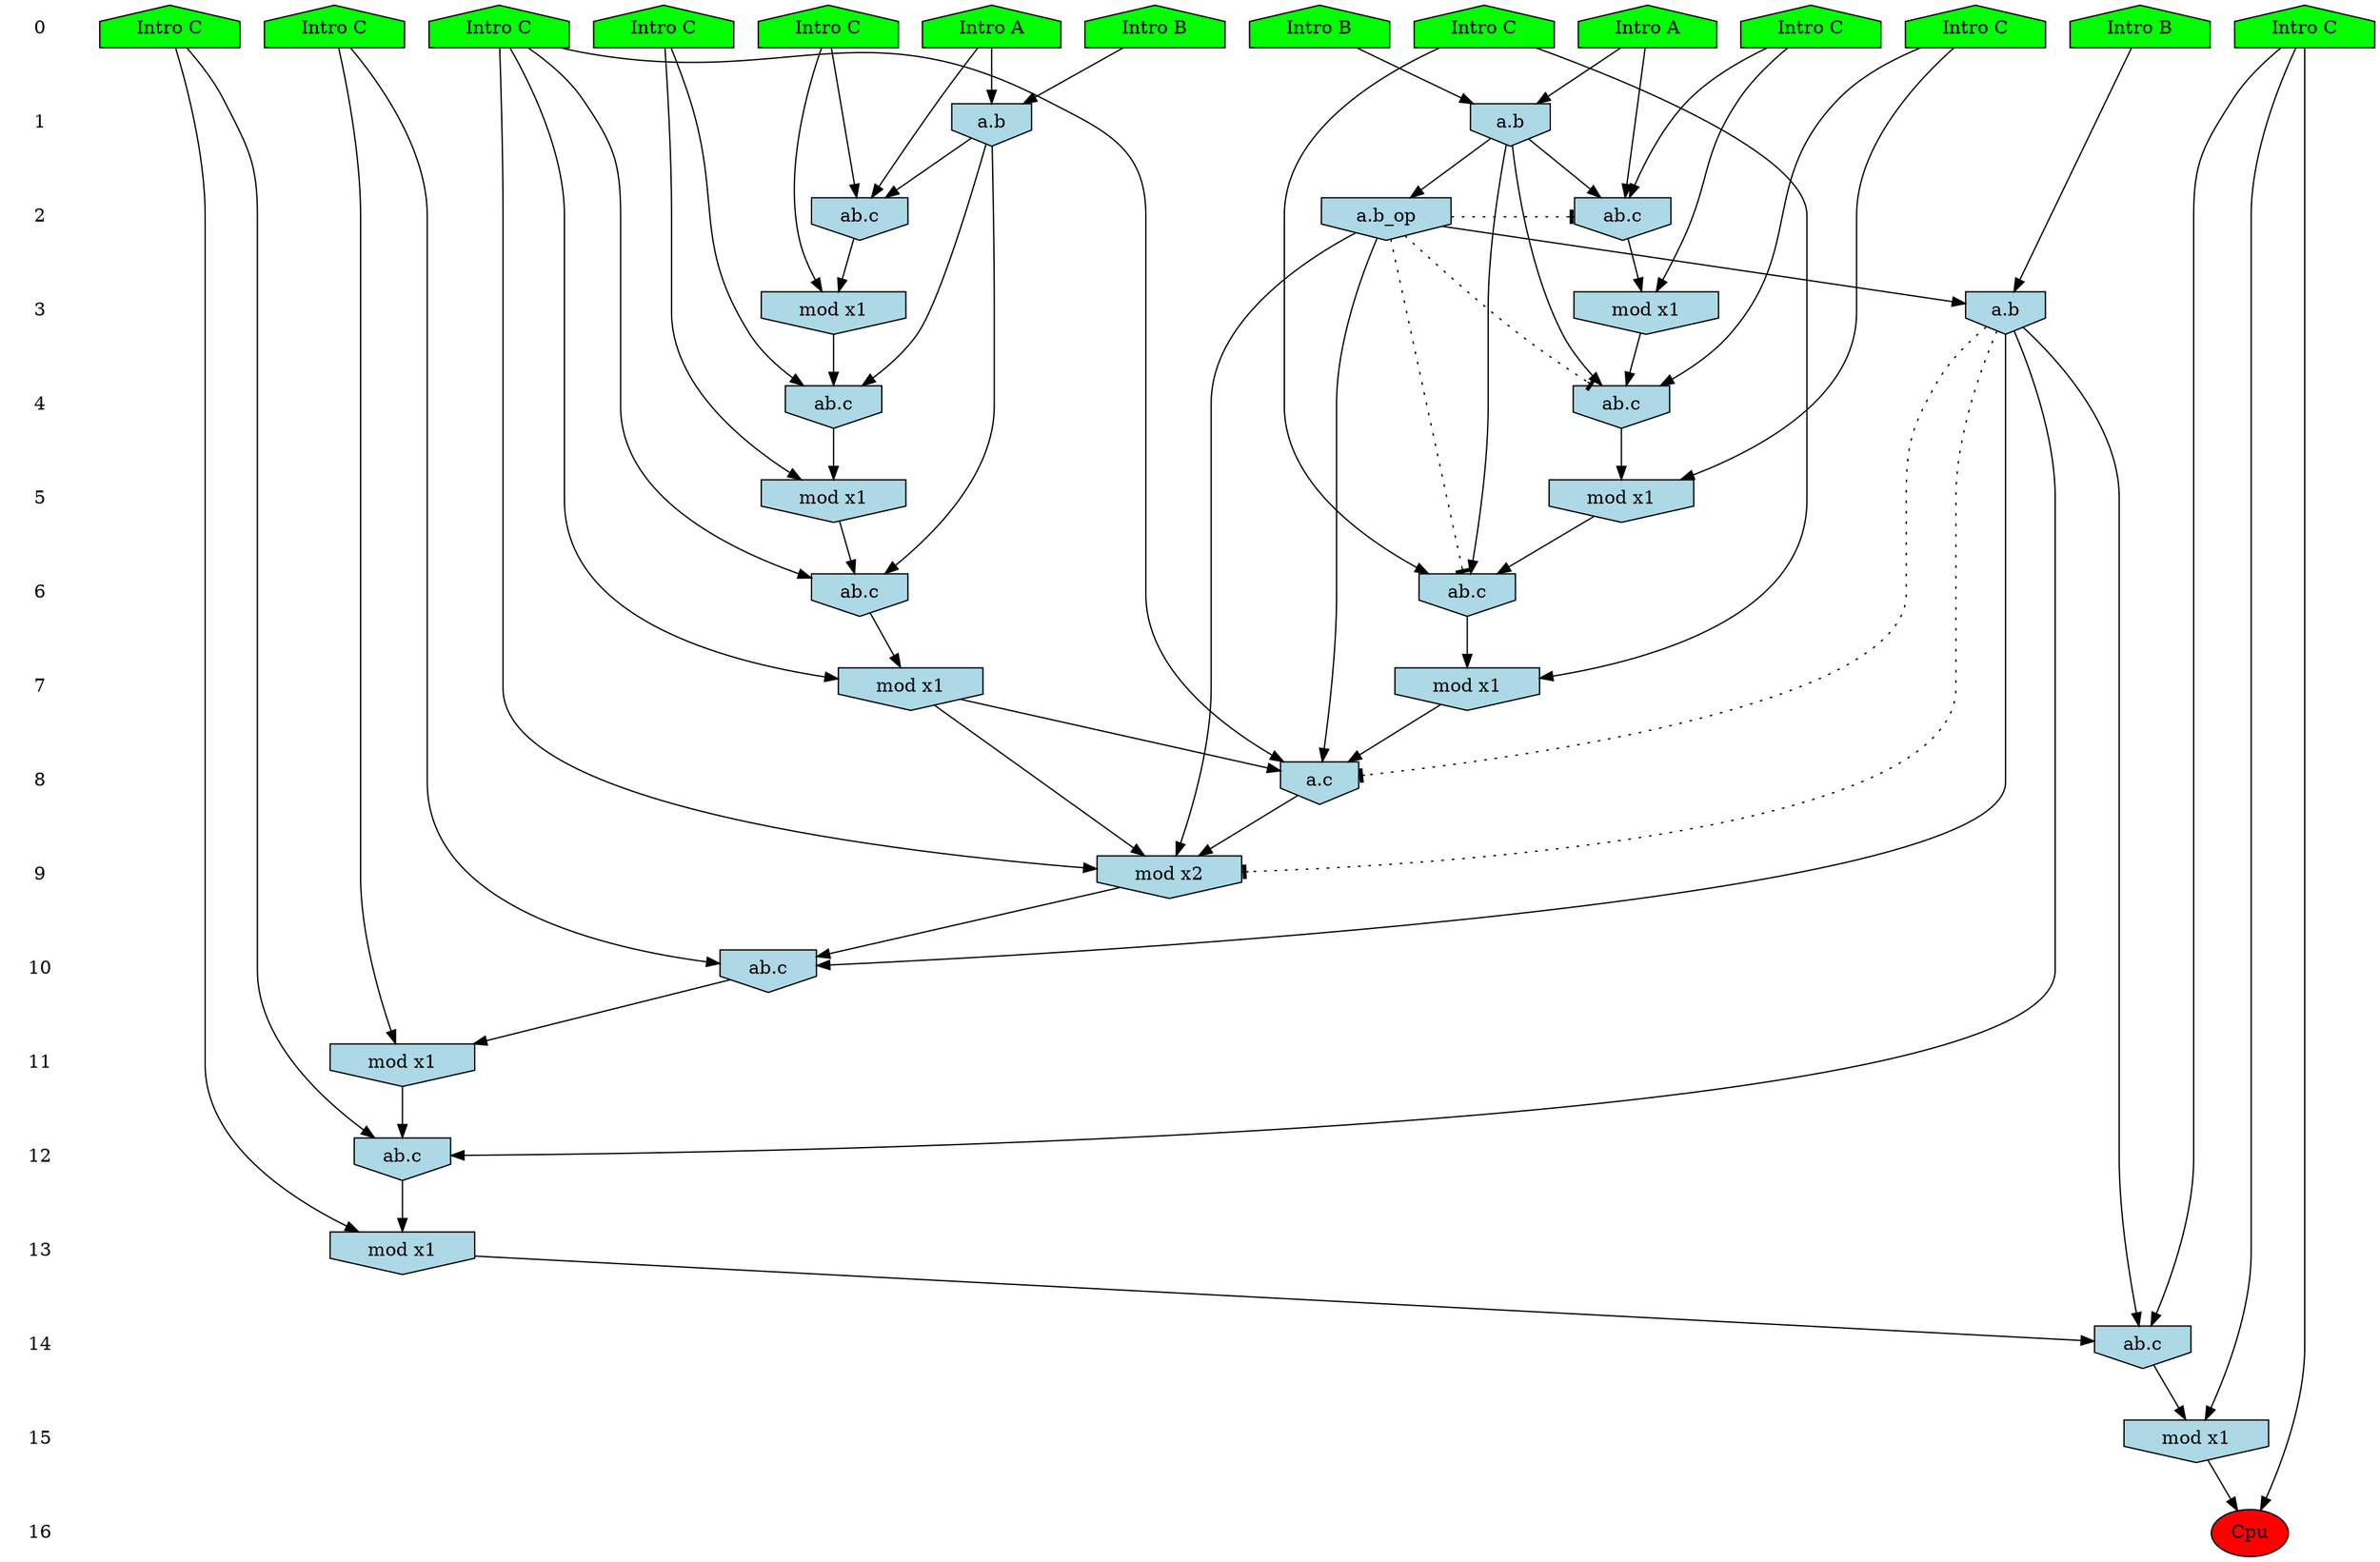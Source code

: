 /* Compression of 1 causal flows obtained in average at 1.787464E+01 t.u */
/* Compressed causal flows were: [3176] */
digraph G{
 ranksep=.5 ; 
{ rank = same ; "0" [shape=plaintext] ; node_1 [label ="Intro B", shape=house, style=filled, fillcolor=green] ;
node_2 [label ="Intro A", shape=house, style=filled, fillcolor=green] ;
node_3 [label ="Intro B", shape=house, style=filled, fillcolor=green] ;
node_4 [label ="Intro A", shape=house, style=filled, fillcolor=green] ;
node_5 [label ="Intro B", shape=house, style=filled, fillcolor=green] ;
node_6 [label ="Intro C", shape=house, style=filled, fillcolor=green] ;
node_7 [label ="Intro C", shape=house, style=filled, fillcolor=green] ;
node_8 [label ="Intro C", shape=house, style=filled, fillcolor=green] ;
node_9 [label ="Intro C", shape=house, style=filled, fillcolor=green] ;
node_10 [label ="Intro C", shape=house, style=filled, fillcolor=green] ;
node_11 [label ="Intro C", shape=house, style=filled, fillcolor=green] ;
node_12 [label ="Intro C", shape=house, style=filled, fillcolor=green] ;
node_13 [label ="Intro C", shape=house, style=filled, fillcolor=green] ;
node_14 [label ="Intro C", shape=house, style=filled, fillcolor=green] ;
}
{ rank = same ; "1" [shape=plaintext] ; node_15 [label="a.b", shape=invhouse, style=filled, fillcolor = lightblue] ;
node_17 [label="a.b", shape=invhouse, style=filled, fillcolor = lightblue] ;
}
{ rank = same ; "2" [shape=plaintext] ; node_16 [label="ab.c", shape=invhouse, style=filled, fillcolor = lightblue] ;
node_18 [label="ab.c", shape=invhouse, style=filled, fillcolor = lightblue] ;
node_29 [label="a.b_op", shape=invhouse, style=filled, fillcolor = lightblue] ;
}
{ rank = same ; "3" [shape=plaintext] ; node_19 [label="mod x1", shape=invhouse, style=filled, fillcolor = lightblue] ;
node_24 [label="mod x1", shape=invhouse, style=filled, fillcolor = lightblue] ;
node_32 [label="a.b", shape=invhouse, style=filled, fillcolor = lightblue] ;
}
{ rank = same ; "4" [shape=plaintext] ; node_20 [label="ab.c", shape=invhouse, style=filled, fillcolor = lightblue] ;
node_25 [label="ab.c", shape=invhouse, style=filled, fillcolor = lightblue] ;
}
{ rank = same ; "5" [shape=plaintext] ; node_21 [label="mod x1", shape=invhouse, style=filled, fillcolor = lightblue] ;
node_26 [label="mod x1", shape=invhouse, style=filled, fillcolor = lightblue] ;
}
{ rank = same ; "6" [shape=plaintext] ; node_22 [label="ab.c", shape=invhouse, style=filled, fillcolor = lightblue] ;
node_27 [label="ab.c", shape=invhouse, style=filled, fillcolor = lightblue] ;
}
{ rank = same ; "7" [shape=plaintext] ; node_23 [label="mod x1", shape=invhouse, style=filled, fillcolor = lightblue] ;
node_28 [label="mod x1", shape=invhouse, style=filled, fillcolor = lightblue] ;
}
{ rank = same ; "8" [shape=plaintext] ; node_30 [label="a.c", shape=invhouse, style=filled, fillcolor = lightblue] ;
}
{ rank = same ; "9" [shape=plaintext] ; node_31 [label="mod x2", shape=invhouse, style=filled, fillcolor = lightblue] ;
}
{ rank = same ; "10" [shape=plaintext] ; node_33 [label="ab.c", shape=invhouse, style=filled, fillcolor = lightblue] ;
}
{ rank = same ; "11" [shape=plaintext] ; node_34 [label="mod x1", shape=invhouse, style=filled, fillcolor = lightblue] ;
}
{ rank = same ; "12" [shape=plaintext] ; node_35 [label="ab.c", shape=invhouse, style=filled, fillcolor = lightblue] ;
}
{ rank = same ; "13" [shape=plaintext] ; node_36 [label="mod x1", shape=invhouse, style=filled, fillcolor = lightblue] ;
}
{ rank = same ; "14" [shape=plaintext] ; node_37 [label="ab.c", shape=invhouse, style=filled, fillcolor = lightblue] ;
}
{ rank = same ; "15" [shape=plaintext] ; node_38 [label="mod x1", shape=invhouse, style=filled, fillcolor = lightblue] ;
}
{ rank = same ; "16" [shape=plaintext] ; node_39 [label ="Cpu", style=filled, fillcolor=red] ;
}
"0" -> "1" [style="invis"]; 
"1" -> "2" [style="invis"]; 
"2" -> "3" [style="invis"]; 
"3" -> "4" [style="invis"]; 
"4" -> "5" [style="invis"]; 
"5" -> "6" [style="invis"]; 
"6" -> "7" [style="invis"]; 
"7" -> "8" [style="invis"]; 
"8" -> "9" [style="invis"]; 
"9" -> "10" [style="invis"]; 
"10" -> "11" [style="invis"]; 
"11" -> "12" [style="invis"]; 
"12" -> "13" [style="invis"]; 
"13" -> "14" [style="invis"]; 
"14" -> "15" [style="invis"]; 
"15" -> "16" [style="invis"]; 
node_2 -> node_15
node_3 -> node_15
node_2 -> node_16
node_6 -> node_16
node_15 -> node_16
node_4 -> node_17
node_5 -> node_17
node_4 -> node_18
node_10 -> node_18
node_17 -> node_18
node_10 -> node_19
node_18 -> node_19
node_11 -> node_20
node_17 -> node_20
node_19 -> node_20
node_11 -> node_21
node_20 -> node_21
node_8 -> node_22
node_17 -> node_22
node_21 -> node_22
node_8 -> node_23
node_22 -> node_23
node_6 -> node_24
node_16 -> node_24
node_12 -> node_25
node_15 -> node_25
node_24 -> node_25
node_12 -> node_26
node_25 -> node_26
node_9 -> node_27
node_15 -> node_27
node_26 -> node_27
node_9 -> node_28
node_27 -> node_28
node_15 -> node_29
node_8 -> node_30
node_23 -> node_30
node_28 -> node_30
node_29 -> node_30
node_8 -> node_31
node_23 -> node_31
node_29 -> node_31
node_30 -> node_31
node_1 -> node_32
node_29 -> node_32
node_7 -> node_33
node_31 -> node_33
node_32 -> node_33
node_7 -> node_34
node_33 -> node_34
node_13 -> node_35
node_32 -> node_35
node_34 -> node_35
node_13 -> node_36
node_35 -> node_36
node_14 -> node_37
node_32 -> node_37
node_36 -> node_37
node_14 -> node_38
node_37 -> node_38
node_14 -> node_39
node_38 -> node_39
node_29 -> node_27 [style=dotted, arrowhead = tee] 
node_29 -> node_25 [style=dotted, arrowhead = tee] 
node_29 -> node_16 [style=dotted, arrowhead = tee] 
node_32 -> node_31 [style=dotted, arrowhead = tee] 
node_32 -> node_30 [style=dotted, arrowhead = tee] 
}
/*
 Dot generation time: 0.000164
*/